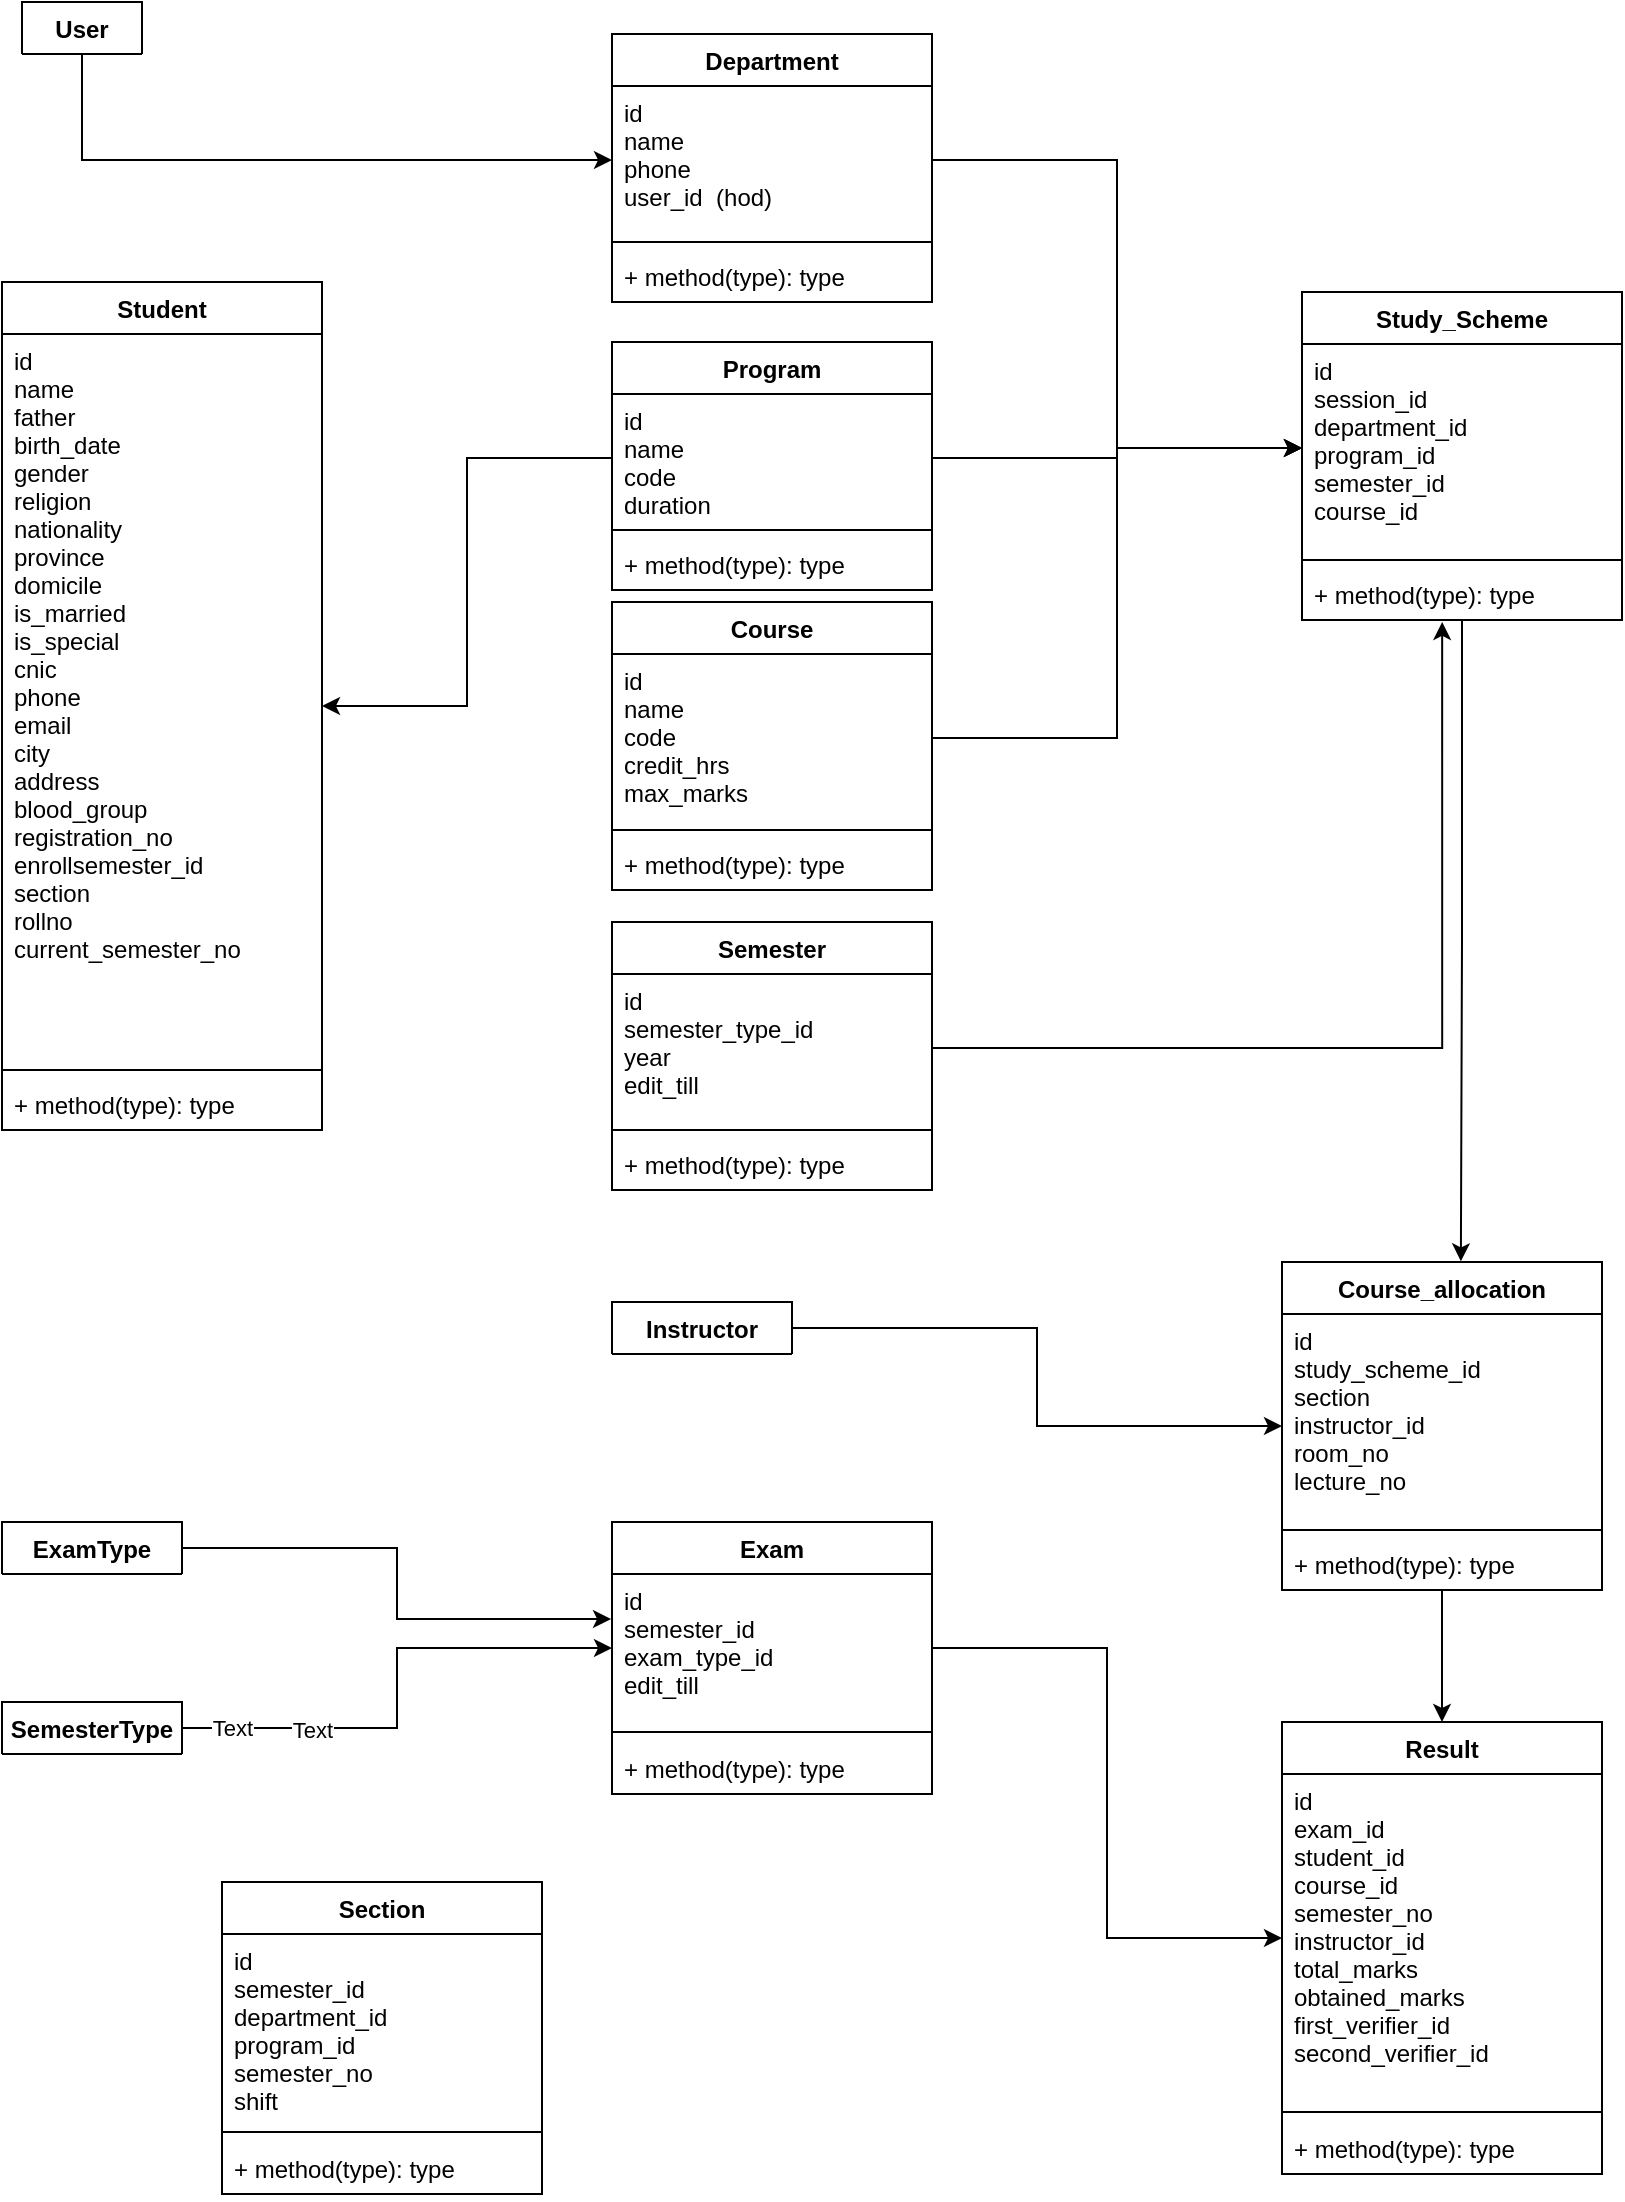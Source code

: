 <mxfile version="16.5.1" type="device"><diagram id="hwj4BJxnEExHwpKaLfDj" name="Page-1"><mxGraphModel dx="652" dy="1549" grid="1" gridSize="10" guides="1" tooltips="1" connect="1" arrows="1" fold="1" page="1" pageScale="1" pageWidth="850" pageHeight="1100" math="0" shadow="0"><root><mxCell id="0"/><mxCell id="1" parent="0"/><mxCell id="mYyRvRIFbUzqoPdbYUCd-1" value="Student" style="swimlane;fontStyle=1;align=center;verticalAlign=top;childLayout=stackLayout;horizontal=1;startSize=26;horizontalStack=0;resizeParent=1;resizeParentMax=0;resizeLast=0;collapsible=1;marginBottom=0;" parent="1" vertex="1"><mxGeometry x="40" y="-740" width="160" height="424" as="geometry"/></mxCell><mxCell id="mYyRvRIFbUzqoPdbYUCd-2" value="id&#10;name&#10;father&#10;birth_date&#10;gender&#10;religion&#10;nationality&#10;province&#10;domicile&#10;is_married&#10;is_special&#10;cnic&#10;phone&#10;email&#10;city&#10;address&#10;blood_group&#10;registration_no&#10;enrollsemester_id&#10;section&#10;rollno&#10;current_semester_no&#10;" style="text;strokeColor=none;fillColor=none;align=left;verticalAlign=top;spacingLeft=4;spacingRight=4;overflow=hidden;rotatable=0;points=[[0,0.5],[1,0.5]];portConstraint=eastwest;" parent="mYyRvRIFbUzqoPdbYUCd-1" vertex="1"><mxGeometry y="26" width="160" height="364" as="geometry"/></mxCell><mxCell id="mYyRvRIFbUzqoPdbYUCd-3" value="" style="line;strokeWidth=1;fillColor=none;align=left;verticalAlign=middle;spacingTop=-1;spacingLeft=3;spacingRight=3;rotatable=0;labelPosition=right;points=[];portConstraint=eastwest;" parent="mYyRvRIFbUzqoPdbYUCd-1" vertex="1"><mxGeometry y="390" width="160" height="8" as="geometry"/></mxCell><mxCell id="mYyRvRIFbUzqoPdbYUCd-4" value="+ method(type): type" style="text;strokeColor=none;fillColor=none;align=left;verticalAlign=top;spacingLeft=4;spacingRight=4;overflow=hidden;rotatable=0;points=[[0,0.5],[1,0.5]];portConstraint=eastwest;" parent="mYyRvRIFbUzqoPdbYUCd-1" vertex="1"><mxGeometry y="398" width="160" height="26" as="geometry"/></mxCell><mxCell id="mYyRvRIFbUzqoPdbYUCd-5" value="Course" style="swimlane;fontStyle=1;align=center;verticalAlign=top;childLayout=stackLayout;horizontal=1;startSize=26;horizontalStack=0;resizeParent=1;resizeParentMax=0;resizeLast=0;collapsible=1;marginBottom=0;" parent="1" vertex="1"><mxGeometry x="345" y="-580" width="160" height="144" as="geometry"><mxRectangle x="345" y="-580" width="70" height="26" as="alternateBounds"/></mxGeometry></mxCell><mxCell id="mYyRvRIFbUzqoPdbYUCd-6" value="id&#10;name&#10;code&#10;credit_hrs&#10;max_marks&#10;" style="text;strokeColor=none;fillColor=none;align=left;verticalAlign=top;spacingLeft=4;spacingRight=4;overflow=hidden;rotatable=0;points=[[0,0.5],[1,0.5]];portConstraint=eastwest;" parent="mYyRvRIFbUzqoPdbYUCd-5" vertex="1"><mxGeometry y="26" width="160" height="84" as="geometry"/></mxCell><mxCell id="mYyRvRIFbUzqoPdbYUCd-7" value="" style="line;strokeWidth=1;fillColor=none;align=left;verticalAlign=middle;spacingTop=-1;spacingLeft=3;spacingRight=3;rotatable=0;labelPosition=right;points=[];portConstraint=eastwest;" parent="mYyRvRIFbUzqoPdbYUCd-5" vertex="1"><mxGeometry y="110" width="160" height="8" as="geometry"/></mxCell><mxCell id="mYyRvRIFbUzqoPdbYUCd-8" value="+ method(type): type" style="text;strokeColor=none;fillColor=none;align=left;verticalAlign=top;spacingLeft=4;spacingRight=4;overflow=hidden;rotatable=0;points=[[0,0.5],[1,0.5]];portConstraint=eastwest;" parent="mYyRvRIFbUzqoPdbYUCd-5" vertex="1"><mxGeometry y="118" width="160" height="26" as="geometry"/></mxCell><mxCell id="mYyRvRIFbUzqoPdbYUCd-9" value="Program" style="swimlane;fontStyle=1;align=center;verticalAlign=top;childLayout=stackLayout;horizontal=1;startSize=26;horizontalStack=0;resizeParent=1;resizeParentMax=0;resizeLast=0;collapsible=1;marginBottom=0;" parent="1" vertex="1"><mxGeometry x="345" y="-710" width="160" height="124" as="geometry"><mxRectangle x="345" y="-710" width="80" height="26" as="alternateBounds"/></mxGeometry></mxCell><mxCell id="mYyRvRIFbUzqoPdbYUCd-10" value="id&#10;name&#10;code&#10;duration &#10;&#10;" style="text;strokeColor=none;fillColor=none;align=left;verticalAlign=top;spacingLeft=4;spacingRight=4;overflow=hidden;rotatable=0;points=[[0,0.5],[1,0.5]];portConstraint=eastwest;" parent="mYyRvRIFbUzqoPdbYUCd-9" vertex="1"><mxGeometry y="26" width="160" height="64" as="geometry"/></mxCell><mxCell id="mYyRvRIFbUzqoPdbYUCd-11" value="" style="line;strokeWidth=1;fillColor=none;align=left;verticalAlign=middle;spacingTop=-1;spacingLeft=3;spacingRight=3;rotatable=0;labelPosition=right;points=[];portConstraint=eastwest;" parent="mYyRvRIFbUzqoPdbYUCd-9" vertex="1"><mxGeometry y="90" width="160" height="8" as="geometry"/></mxCell><mxCell id="mYyRvRIFbUzqoPdbYUCd-12" value="+ method(type): type" style="text;strokeColor=none;fillColor=none;align=left;verticalAlign=top;spacingLeft=4;spacingRight=4;overflow=hidden;rotatable=0;points=[[0,0.5],[1,0.5]];portConstraint=eastwest;" parent="mYyRvRIFbUzqoPdbYUCd-9" vertex="1"><mxGeometry y="98" width="160" height="26" as="geometry"/></mxCell><mxCell id="mYyRvRIFbUzqoPdbYUCd-13" value="Semester" style="swimlane;fontStyle=1;align=center;verticalAlign=top;childLayout=stackLayout;horizontal=1;startSize=26;horizontalStack=0;resizeParent=1;resizeParentMax=0;resizeLast=0;collapsible=1;marginBottom=0;" parent="1" vertex="1"><mxGeometry x="345" y="-420" width="160" height="134" as="geometry"/></mxCell><mxCell id="mYyRvRIFbUzqoPdbYUCd-14" value="id&#10;semester_type_id&#10;year&#10;edit_till" style="text;strokeColor=none;fillColor=none;align=left;verticalAlign=top;spacingLeft=4;spacingRight=4;overflow=hidden;rotatable=0;points=[[0,0.5],[1,0.5]];portConstraint=eastwest;" parent="mYyRvRIFbUzqoPdbYUCd-13" vertex="1"><mxGeometry y="26" width="160" height="74" as="geometry"/></mxCell><mxCell id="mYyRvRIFbUzqoPdbYUCd-15" value="" style="line;strokeWidth=1;fillColor=none;align=left;verticalAlign=middle;spacingTop=-1;spacingLeft=3;spacingRight=3;rotatable=0;labelPosition=right;points=[];portConstraint=eastwest;" parent="mYyRvRIFbUzqoPdbYUCd-13" vertex="1"><mxGeometry y="100" width="160" height="8" as="geometry"/></mxCell><mxCell id="mYyRvRIFbUzqoPdbYUCd-16" value="+ method(type): type" style="text;strokeColor=none;fillColor=none;align=left;verticalAlign=top;spacingLeft=4;spacingRight=4;overflow=hidden;rotatable=0;points=[[0,0.5],[1,0.5]];portConstraint=eastwest;" parent="mYyRvRIFbUzqoPdbYUCd-13" vertex="1"><mxGeometry y="108" width="160" height="26" as="geometry"/></mxCell><mxCell id="REiJz7-zz85J-EF6ZOLV-11" style="edgeStyle=orthogonalEdgeStyle;rounded=0;orthogonalLoop=1;jettySize=auto;html=1;entryX=0.559;entryY=-0.002;entryDx=0;entryDy=0;entryPerimeter=0;" parent="1" source="mYyRvRIFbUzqoPdbYUCd-17" target="mYyRvRIFbUzqoPdbYUCd-21" edge="1"><mxGeometry relative="1" as="geometry"/></mxCell><mxCell id="mYyRvRIFbUzqoPdbYUCd-17" value="Study_Scheme" style="swimlane;fontStyle=1;align=center;verticalAlign=top;childLayout=stackLayout;horizontal=1;startSize=26;horizontalStack=0;resizeParent=1;resizeParentMax=0;resizeLast=0;collapsible=1;marginBottom=0;" parent="1" vertex="1"><mxGeometry x="690" y="-735" width="160" height="164" as="geometry"/></mxCell><mxCell id="mYyRvRIFbUzqoPdbYUCd-18" value="id&#10;session_id&#10;department_id&#10;program_id&#10;semester_id&#10;course_id" style="text;strokeColor=none;fillColor=none;align=left;verticalAlign=top;spacingLeft=4;spacingRight=4;overflow=hidden;rotatable=0;points=[[0,0.5],[1,0.5]];portConstraint=eastwest;" parent="mYyRvRIFbUzqoPdbYUCd-17" vertex="1"><mxGeometry y="26" width="160" height="104" as="geometry"/></mxCell><mxCell id="mYyRvRIFbUzqoPdbYUCd-19" value="" style="line;strokeWidth=1;fillColor=none;align=left;verticalAlign=middle;spacingTop=-1;spacingLeft=3;spacingRight=3;rotatable=0;labelPosition=right;points=[];portConstraint=eastwest;" parent="mYyRvRIFbUzqoPdbYUCd-17" vertex="1"><mxGeometry y="130" width="160" height="8" as="geometry"/></mxCell><mxCell id="mYyRvRIFbUzqoPdbYUCd-20" value="+ method(type): type" style="text;strokeColor=none;fillColor=none;align=left;verticalAlign=top;spacingLeft=4;spacingRight=4;overflow=hidden;rotatable=0;points=[[0,0.5],[1,0.5]];portConstraint=eastwest;" parent="mYyRvRIFbUzqoPdbYUCd-17" vertex="1"><mxGeometry y="138" width="160" height="26" as="geometry"/></mxCell><mxCell id="REiJz7-zz85J-EF6ZOLV-34" value="" style="edgeStyle=orthogonalEdgeStyle;rounded=0;orthogonalLoop=1;jettySize=auto;html=1;" parent="1" source="mYyRvRIFbUzqoPdbYUCd-21" target="REiJz7-zz85J-EF6ZOLV-29" edge="1"><mxGeometry relative="1" as="geometry"/></mxCell><mxCell id="mYyRvRIFbUzqoPdbYUCd-21" value="Course_allocation" style="swimlane;fontStyle=1;align=center;verticalAlign=top;childLayout=stackLayout;horizontal=1;startSize=26;horizontalStack=0;resizeParent=1;resizeParentMax=0;resizeLast=0;collapsible=1;marginBottom=0;" parent="1" vertex="1"><mxGeometry x="680" y="-250" width="160" height="164" as="geometry"/></mxCell><mxCell id="mYyRvRIFbUzqoPdbYUCd-22" value="id&#10;study_scheme_id&#10;section&#10;instructor_id&#10;room_no&#10;lecture_no" style="text;strokeColor=none;fillColor=none;align=left;verticalAlign=top;spacingLeft=4;spacingRight=4;overflow=hidden;rotatable=0;points=[[0,0.5],[1,0.5]];portConstraint=eastwest;" parent="mYyRvRIFbUzqoPdbYUCd-21" vertex="1"><mxGeometry y="26" width="160" height="104" as="geometry"/></mxCell><mxCell id="mYyRvRIFbUzqoPdbYUCd-23" value="" style="line;strokeWidth=1;fillColor=none;align=left;verticalAlign=middle;spacingTop=-1;spacingLeft=3;spacingRight=3;rotatable=0;labelPosition=right;points=[];portConstraint=eastwest;" parent="mYyRvRIFbUzqoPdbYUCd-21" vertex="1"><mxGeometry y="130" width="160" height="8" as="geometry"/></mxCell><mxCell id="mYyRvRIFbUzqoPdbYUCd-24" value="+ method(type): type" style="text;strokeColor=none;fillColor=none;align=left;verticalAlign=top;spacingLeft=4;spacingRight=4;overflow=hidden;rotatable=0;points=[[0,0.5],[1,0.5]];portConstraint=eastwest;" parent="mYyRvRIFbUzqoPdbYUCd-21" vertex="1"><mxGeometry y="138" width="160" height="26" as="geometry"/></mxCell><mxCell id="ZGPBYdJP6DF6mqhrDr6j-1" value="Department" style="swimlane;fontStyle=1;align=center;verticalAlign=top;childLayout=stackLayout;horizontal=1;startSize=26;horizontalStack=0;resizeParent=1;resizeParentMax=0;resizeLast=0;collapsible=1;marginBottom=0;" parent="1" vertex="1"><mxGeometry x="345" y="-864" width="160" height="134" as="geometry"/></mxCell><mxCell id="ZGPBYdJP6DF6mqhrDr6j-2" value="id&#10;name&#10;phone&#10;user_id  (hod)" style="text;strokeColor=none;fillColor=none;align=left;verticalAlign=top;spacingLeft=4;spacingRight=4;overflow=hidden;rotatable=0;points=[[0,0.5],[1,0.5]];portConstraint=eastwest;" parent="ZGPBYdJP6DF6mqhrDr6j-1" vertex="1"><mxGeometry y="26" width="160" height="74" as="geometry"/></mxCell><mxCell id="ZGPBYdJP6DF6mqhrDr6j-3" value="" style="line;strokeWidth=1;fillColor=none;align=left;verticalAlign=middle;spacingTop=-1;spacingLeft=3;spacingRight=3;rotatable=0;labelPosition=right;points=[];portConstraint=eastwest;" parent="ZGPBYdJP6DF6mqhrDr6j-1" vertex="1"><mxGeometry y="100" width="160" height="8" as="geometry"/></mxCell><mxCell id="ZGPBYdJP6DF6mqhrDr6j-4" value="+ method(type): type" style="text;strokeColor=none;fillColor=none;align=left;verticalAlign=top;spacingLeft=4;spacingRight=4;overflow=hidden;rotatable=0;points=[[0,0.5],[1,0.5]];portConstraint=eastwest;" parent="ZGPBYdJP6DF6mqhrDr6j-1" vertex="1"><mxGeometry y="108" width="160" height="26" as="geometry"/></mxCell><mxCell id="REiJz7-zz85J-EF6ZOLV-5" style="edgeStyle=orthogonalEdgeStyle;rounded=0;orthogonalLoop=1;jettySize=auto;html=1;" parent="1" source="REiJz7-zz85J-EF6ZOLV-1" target="ZGPBYdJP6DF6mqhrDr6j-2" edge="1"><mxGeometry relative="1" as="geometry"/></mxCell><mxCell id="REiJz7-zz85J-EF6ZOLV-1" value="User" style="swimlane;fontStyle=1;align=center;verticalAlign=top;childLayout=stackLayout;horizontal=1;startSize=26;horizontalStack=0;resizeParent=1;resizeParentMax=0;resizeLast=0;collapsible=1;marginBottom=0;" parent="1" vertex="1" collapsed="1"><mxGeometry x="50" y="-880" width="60" height="26" as="geometry"><mxRectangle x="80" y="-730" width="160" height="174" as="alternateBounds"/></mxGeometry></mxCell><mxCell id="REiJz7-zz85J-EF6ZOLV-2" value="id&#10;name&#10;email&#10;password&#10;email_verified_at&#10;phone&#10;status" style="text;strokeColor=none;fillColor=none;align=left;verticalAlign=top;spacingLeft=4;spacingRight=4;overflow=hidden;rotatable=0;points=[[0,0.5],[1,0.5]];portConstraint=eastwest;" parent="REiJz7-zz85J-EF6ZOLV-1" vertex="1"><mxGeometry y="26" width="160" height="114" as="geometry"/></mxCell><mxCell id="REiJz7-zz85J-EF6ZOLV-3" value="" style="line;strokeWidth=1;fillColor=none;align=left;verticalAlign=middle;spacingTop=-1;spacingLeft=3;spacingRight=3;rotatable=0;labelPosition=right;points=[];portConstraint=eastwest;" parent="REiJz7-zz85J-EF6ZOLV-1" vertex="1"><mxGeometry y="140" width="160" height="8" as="geometry"/></mxCell><mxCell id="REiJz7-zz85J-EF6ZOLV-4" value="+ method(type): type" style="text;strokeColor=none;fillColor=none;align=left;verticalAlign=top;spacingLeft=4;spacingRight=4;overflow=hidden;rotatable=0;points=[[0,0.5],[1,0.5]];portConstraint=eastwest;" parent="REiJz7-zz85J-EF6ZOLV-1" vertex="1"><mxGeometry y="148" width="160" height="26" as="geometry"/></mxCell><mxCell id="REiJz7-zz85J-EF6ZOLV-6" style="edgeStyle=orthogonalEdgeStyle;rounded=0;orthogonalLoop=1;jettySize=auto;html=1;" parent="1" source="ZGPBYdJP6DF6mqhrDr6j-2" target="mYyRvRIFbUzqoPdbYUCd-18" edge="1"><mxGeometry relative="1" as="geometry"><mxPoint x="650" y="-630" as="targetPoint"/></mxGeometry></mxCell><mxCell id="REiJz7-zz85J-EF6ZOLV-7" style="edgeStyle=orthogonalEdgeStyle;rounded=0;orthogonalLoop=1;jettySize=auto;html=1;" parent="1" source="mYyRvRIFbUzqoPdbYUCd-10" target="mYyRvRIFbUzqoPdbYUCd-18" edge="1"><mxGeometry relative="1" as="geometry"/></mxCell><mxCell id="REiJz7-zz85J-EF6ZOLV-8" style="edgeStyle=orthogonalEdgeStyle;rounded=0;orthogonalLoop=1;jettySize=auto;html=1;" parent="1" source="mYyRvRIFbUzqoPdbYUCd-6" target="mYyRvRIFbUzqoPdbYUCd-18" edge="1"><mxGeometry relative="1" as="geometry"/></mxCell><mxCell id="REiJz7-zz85J-EF6ZOLV-9" style="edgeStyle=orthogonalEdgeStyle;rounded=0;orthogonalLoop=1;jettySize=auto;html=1;entryX=0.438;entryY=1.038;entryDx=0;entryDy=0;entryPerimeter=0;" parent="1" source="mYyRvRIFbUzqoPdbYUCd-14" target="mYyRvRIFbUzqoPdbYUCd-20" edge="1"><mxGeometry relative="1" as="geometry"/></mxCell><mxCell id="REiJz7-zz85J-EF6ZOLV-10" style="edgeStyle=orthogonalEdgeStyle;rounded=0;orthogonalLoop=1;jettySize=auto;html=1;entryX=0;entryY=0.5;entryDx=0;entryDy=0;" parent="1" source="mYyRvRIFbUzqoPdbYUCd-26" target="mYyRvRIFbUzqoPdbYUCd-21" edge="1"><mxGeometry relative="1" as="geometry"/></mxCell><mxCell id="REiJz7-zz85J-EF6ZOLV-12" style="edgeStyle=orthogonalEdgeStyle;rounded=0;orthogonalLoop=1;jettySize=auto;html=1;" parent="1" source="mYyRvRIFbUzqoPdbYUCd-10" target="mYyRvRIFbUzqoPdbYUCd-1" edge="1"><mxGeometry relative="1" as="geometry"><mxPoint x="130" y="-560" as="targetPoint"/></mxGeometry></mxCell><mxCell id="REiJz7-zz85J-EF6ZOLV-15" value="Exam" style="swimlane;fontStyle=1;align=center;verticalAlign=top;childLayout=stackLayout;horizontal=1;startSize=26;horizontalStack=0;resizeParent=1;resizeParentMax=0;resizeLast=0;collapsible=1;marginBottom=0;" parent="1" vertex="1"><mxGeometry x="345" y="-120" width="160" height="136" as="geometry"><mxRectangle x="345" y="-120" width="90" height="26" as="alternateBounds"/></mxGeometry></mxCell><mxCell id="REiJz7-zz85J-EF6ZOLV-16" value="id&#10;semester_id&#10;exam_type_id&#10;edit_till&#10;" style="text;strokeColor=none;fillColor=none;align=left;verticalAlign=top;spacingLeft=4;spacingRight=4;overflow=hidden;rotatable=0;points=[[0,0.5],[1,0.5]];portConstraint=eastwest;" parent="REiJz7-zz85J-EF6ZOLV-15" vertex="1"><mxGeometry y="26" width="160" height="74" as="geometry"/></mxCell><mxCell id="REiJz7-zz85J-EF6ZOLV-17" value="" style="line;strokeWidth=1;fillColor=none;align=left;verticalAlign=middle;spacingTop=-1;spacingLeft=3;spacingRight=3;rotatable=0;labelPosition=right;points=[];portConstraint=eastwest;" parent="REiJz7-zz85J-EF6ZOLV-15" vertex="1"><mxGeometry y="100" width="160" height="10" as="geometry"/></mxCell><mxCell id="REiJz7-zz85J-EF6ZOLV-18" value="+ method(type): type" style="text;strokeColor=none;fillColor=none;align=left;verticalAlign=top;spacingLeft=4;spacingRight=4;overflow=hidden;rotatable=0;points=[[0,0.5],[1,0.5]];portConstraint=eastwest;" parent="REiJz7-zz85J-EF6ZOLV-15" vertex="1"><mxGeometry y="110" width="160" height="26" as="geometry"/></mxCell><mxCell id="REiJz7-zz85J-EF6ZOLV-28" style="edgeStyle=orthogonalEdgeStyle;rounded=0;orthogonalLoop=1;jettySize=auto;html=1;entryX=-0.003;entryY=0.304;entryDx=0;entryDy=0;entryPerimeter=0;" parent="1" source="REiJz7-zz85J-EF6ZOLV-19" target="REiJz7-zz85J-EF6ZOLV-16" edge="1"><mxGeometry relative="1" as="geometry"/></mxCell><mxCell id="REiJz7-zz85J-EF6ZOLV-19" value="ExamType" style="swimlane;fontStyle=1;align=center;verticalAlign=top;childLayout=stackLayout;horizontal=1;startSize=26;horizontalStack=0;resizeParent=1;resizeParentMax=0;resizeLast=0;collapsible=1;marginBottom=0;" parent="1" vertex="1" collapsed="1"><mxGeometry x="40" y="-120" width="90" height="26" as="geometry"><mxRectangle x="40" y="-210" width="160" height="106" as="alternateBounds"/></mxGeometry></mxCell><mxCell id="REiJz7-zz85J-EF6ZOLV-20" value="id&#10;name&#10;&#10;" style="text;strokeColor=none;fillColor=none;align=left;verticalAlign=top;spacingLeft=4;spacingRight=4;overflow=hidden;rotatable=0;points=[[0,0.5],[1,0.5]];portConstraint=eastwest;" parent="REiJz7-zz85J-EF6ZOLV-19" vertex="1"><mxGeometry y="26" width="160" height="44" as="geometry"/></mxCell><mxCell id="REiJz7-zz85J-EF6ZOLV-21" value="" style="line;strokeWidth=1;fillColor=none;align=left;verticalAlign=middle;spacingTop=-1;spacingLeft=3;spacingRight=3;rotatable=0;labelPosition=right;points=[];portConstraint=eastwest;" parent="REiJz7-zz85J-EF6ZOLV-19" vertex="1"><mxGeometry y="70" width="160" height="10" as="geometry"/></mxCell><mxCell id="REiJz7-zz85J-EF6ZOLV-22" value="+ method(type): type" style="text;strokeColor=none;fillColor=none;align=left;verticalAlign=top;spacingLeft=4;spacingRight=4;overflow=hidden;rotatable=0;points=[[0,0.5],[1,0.5]];portConstraint=eastwest;" parent="REiJz7-zz85J-EF6ZOLV-19" vertex="1"><mxGeometry y="80" width="160" height="26" as="geometry"/></mxCell><mxCell id="REiJz7-zz85J-EF6ZOLV-27" style="edgeStyle=orthogonalEdgeStyle;rounded=0;orthogonalLoop=1;jettySize=auto;html=1;entryX=0;entryY=0.5;entryDx=0;entryDy=0;" parent="1" source="REiJz7-zz85J-EF6ZOLV-23" target="REiJz7-zz85J-EF6ZOLV-16" edge="1"><mxGeometry relative="1" as="geometry"/></mxCell><mxCell id="UB3oLFv7RLjZBjuJCuit-1" value="Text" style="edgeLabel;html=1;align=center;verticalAlign=middle;resizable=0;points=[];" vertex="1" connectable="0" parent="REiJz7-zz85J-EF6ZOLV-27"><mxGeometry x="-0.49" relative="1" as="geometry"><mxPoint y="1" as="offset"/></mxGeometry></mxCell><mxCell id="UB3oLFv7RLjZBjuJCuit-2" value="Text" style="edgeLabel;html=1;align=center;verticalAlign=middle;resizable=0;points=[];" vertex="1" connectable="0" parent="REiJz7-zz85J-EF6ZOLV-27"><mxGeometry x="-0.808" relative="1" as="geometry"><mxPoint as="offset"/></mxGeometry></mxCell><mxCell id="REiJz7-zz85J-EF6ZOLV-23" value="SemesterType" style="swimlane;fontStyle=1;align=center;verticalAlign=top;childLayout=stackLayout;horizontal=1;startSize=26;horizontalStack=0;resizeParent=1;resizeParentMax=0;resizeLast=0;collapsible=1;marginBottom=0;" parent="1" vertex="1" collapsed="1"><mxGeometry x="40" y="-30" width="90" height="26" as="geometry"><mxRectangle x="40" y="-130" width="160" height="106" as="alternateBounds"/></mxGeometry></mxCell><mxCell id="REiJz7-zz85J-EF6ZOLV-24" value="id&#10;name&#10;&#10;" style="text;strokeColor=none;fillColor=none;align=left;verticalAlign=top;spacingLeft=4;spacingRight=4;overflow=hidden;rotatable=0;points=[[0,0.5],[1,0.5]];portConstraint=eastwest;" parent="REiJz7-zz85J-EF6ZOLV-23" vertex="1"><mxGeometry y="26" width="160" height="44" as="geometry"/></mxCell><mxCell id="REiJz7-zz85J-EF6ZOLV-25" value="" style="line;strokeWidth=1;fillColor=none;align=left;verticalAlign=middle;spacingTop=-1;spacingLeft=3;spacingRight=3;rotatable=0;labelPosition=right;points=[];portConstraint=eastwest;" parent="REiJz7-zz85J-EF6ZOLV-23" vertex="1"><mxGeometry y="70" width="160" height="10" as="geometry"/></mxCell><mxCell id="REiJz7-zz85J-EF6ZOLV-26" value="+ method(type): type" style="text;strokeColor=none;fillColor=none;align=left;verticalAlign=top;spacingLeft=4;spacingRight=4;overflow=hidden;rotatable=0;points=[[0,0.5],[1,0.5]];portConstraint=eastwest;" parent="REiJz7-zz85J-EF6ZOLV-23" vertex="1"><mxGeometry y="80" width="160" height="26" as="geometry"/></mxCell><mxCell id="REiJz7-zz85J-EF6ZOLV-29" value="Result" style="swimlane;fontStyle=1;align=center;verticalAlign=top;childLayout=stackLayout;horizontal=1;startSize=26;horizontalStack=0;resizeParent=1;resizeParentMax=0;resizeLast=0;collapsible=1;marginBottom=0;" parent="1" vertex="1"><mxGeometry x="680" y="-20" width="160" height="226" as="geometry"><mxRectangle x="345" y="-120" width="90" height="26" as="alternateBounds"/></mxGeometry></mxCell><mxCell id="REiJz7-zz85J-EF6ZOLV-30" value="id&#10;exam_id&#10;student_id&#10;course_id&#10;semester_no&#10;instructor_id&#10;total_marks&#10;obtained_marks&#10;first_verifier_id&#10;second_verifier_id" style="text;strokeColor=none;fillColor=none;align=left;verticalAlign=top;spacingLeft=4;spacingRight=4;overflow=hidden;rotatable=0;points=[[0,0.5],[1,0.5]];portConstraint=eastwest;" parent="REiJz7-zz85J-EF6ZOLV-29" vertex="1"><mxGeometry y="26" width="160" height="164" as="geometry"/></mxCell><mxCell id="REiJz7-zz85J-EF6ZOLV-31" value="" style="line;strokeWidth=1;fillColor=none;align=left;verticalAlign=middle;spacingTop=-1;spacingLeft=3;spacingRight=3;rotatable=0;labelPosition=right;points=[];portConstraint=eastwest;" parent="REiJz7-zz85J-EF6ZOLV-29" vertex="1"><mxGeometry y="190" width="160" height="10" as="geometry"/></mxCell><mxCell id="REiJz7-zz85J-EF6ZOLV-32" value="+ method(type): type" style="text;strokeColor=none;fillColor=none;align=left;verticalAlign=top;spacingLeft=4;spacingRight=4;overflow=hidden;rotatable=0;points=[[0,0.5],[1,0.5]];portConstraint=eastwest;" parent="REiJz7-zz85J-EF6ZOLV-29" vertex="1"><mxGeometry y="200" width="160" height="26" as="geometry"/></mxCell><mxCell id="REiJz7-zz85J-EF6ZOLV-33" style="edgeStyle=orthogonalEdgeStyle;rounded=0;orthogonalLoop=1;jettySize=auto;html=1;" parent="1" source="REiJz7-zz85J-EF6ZOLV-16" target="REiJz7-zz85J-EF6ZOLV-30" edge="1"><mxGeometry relative="1" as="geometry"/></mxCell><mxCell id="mYyRvRIFbUzqoPdbYUCd-25" value="Instructor" style="swimlane;fontStyle=1;align=center;verticalAlign=top;childLayout=stackLayout;horizontal=1;startSize=26;horizontalStack=0;resizeParent=1;resizeParentMax=0;resizeLast=0;collapsible=1;marginBottom=0;" parent="1" vertex="1" collapsed="1"><mxGeometry x="345" y="-230" width="90" height="26" as="geometry"><mxRectangle x="185" y="-360" width="160" height="366" as="alternateBounds"/></mxGeometry></mxCell><mxCell id="mYyRvRIFbUzqoPdbYUCd-26" value="id&#10;user_id&#10;department_id&#10;name&#10;father&#10;dob&#10;gender&#10;religion&#10;nationality&#10;province&#10;domicile&#10;is_married&#10;is_special&#10;designation&#10;cnic&#10;phone&#10;email&#10;city&#10;address&#10;blood_group&#10;specialization_id&#10;job_type&#10;salary&#10;&#10;" style="text;strokeColor=none;fillColor=none;align=left;verticalAlign=top;spacingLeft=4;spacingRight=4;overflow=hidden;rotatable=0;points=[[0,0.5],[1,0.5]];portConstraint=eastwest;" parent="mYyRvRIFbUzqoPdbYUCd-25" vertex="1"><mxGeometry y="26" width="160" height="304" as="geometry"/></mxCell><mxCell id="mYyRvRIFbUzqoPdbYUCd-27" value="" style="line;strokeWidth=1;fillColor=none;align=left;verticalAlign=middle;spacingTop=-1;spacingLeft=3;spacingRight=3;rotatable=0;labelPosition=right;points=[];portConstraint=eastwest;" parent="mYyRvRIFbUzqoPdbYUCd-25" vertex="1"><mxGeometry y="330" width="160" height="10" as="geometry"/></mxCell><mxCell id="mYyRvRIFbUzqoPdbYUCd-28" value="+ method(type): type" style="text;strokeColor=none;fillColor=none;align=left;verticalAlign=top;spacingLeft=4;spacingRight=4;overflow=hidden;rotatable=0;points=[[0,0.5],[1,0.5]];portConstraint=eastwest;" parent="mYyRvRIFbUzqoPdbYUCd-25" vertex="1"><mxGeometry y="340" width="160" height="26" as="geometry"/></mxCell><mxCell id="UB3oLFv7RLjZBjuJCuit-4" value="Section" style="swimlane;fontStyle=1;align=center;verticalAlign=top;childLayout=stackLayout;horizontal=1;startSize=26;horizontalStack=0;resizeParent=1;resizeParentMax=0;resizeLast=0;collapsible=1;marginBottom=0;" vertex="1" parent="1"><mxGeometry x="150" y="60" width="160" height="156" as="geometry"><mxRectangle x="345" y="-120" width="90" height="26" as="alternateBounds"/></mxGeometry></mxCell><mxCell id="UB3oLFv7RLjZBjuJCuit-5" value="id&#10;semester_id&#10;department_id&#10;program_id&#10;semester_no&#10;shift" style="text;strokeColor=none;fillColor=none;align=left;verticalAlign=top;spacingLeft=4;spacingRight=4;overflow=hidden;rotatable=0;points=[[0,0.5],[1,0.5]];portConstraint=eastwest;" vertex="1" parent="UB3oLFv7RLjZBjuJCuit-4"><mxGeometry y="26" width="160" height="94" as="geometry"/></mxCell><mxCell id="UB3oLFv7RLjZBjuJCuit-6" value="" style="line;strokeWidth=1;fillColor=none;align=left;verticalAlign=middle;spacingTop=-1;spacingLeft=3;spacingRight=3;rotatable=0;labelPosition=right;points=[];portConstraint=eastwest;" vertex="1" parent="UB3oLFv7RLjZBjuJCuit-4"><mxGeometry y="120" width="160" height="10" as="geometry"/></mxCell><mxCell id="UB3oLFv7RLjZBjuJCuit-7" value="+ method(type): type" style="text;strokeColor=none;fillColor=none;align=left;verticalAlign=top;spacingLeft=4;spacingRight=4;overflow=hidden;rotatable=0;points=[[0,0.5],[1,0.5]];portConstraint=eastwest;" vertex="1" parent="UB3oLFv7RLjZBjuJCuit-4"><mxGeometry y="130" width="160" height="26" as="geometry"/></mxCell></root></mxGraphModel></diagram></mxfile>
